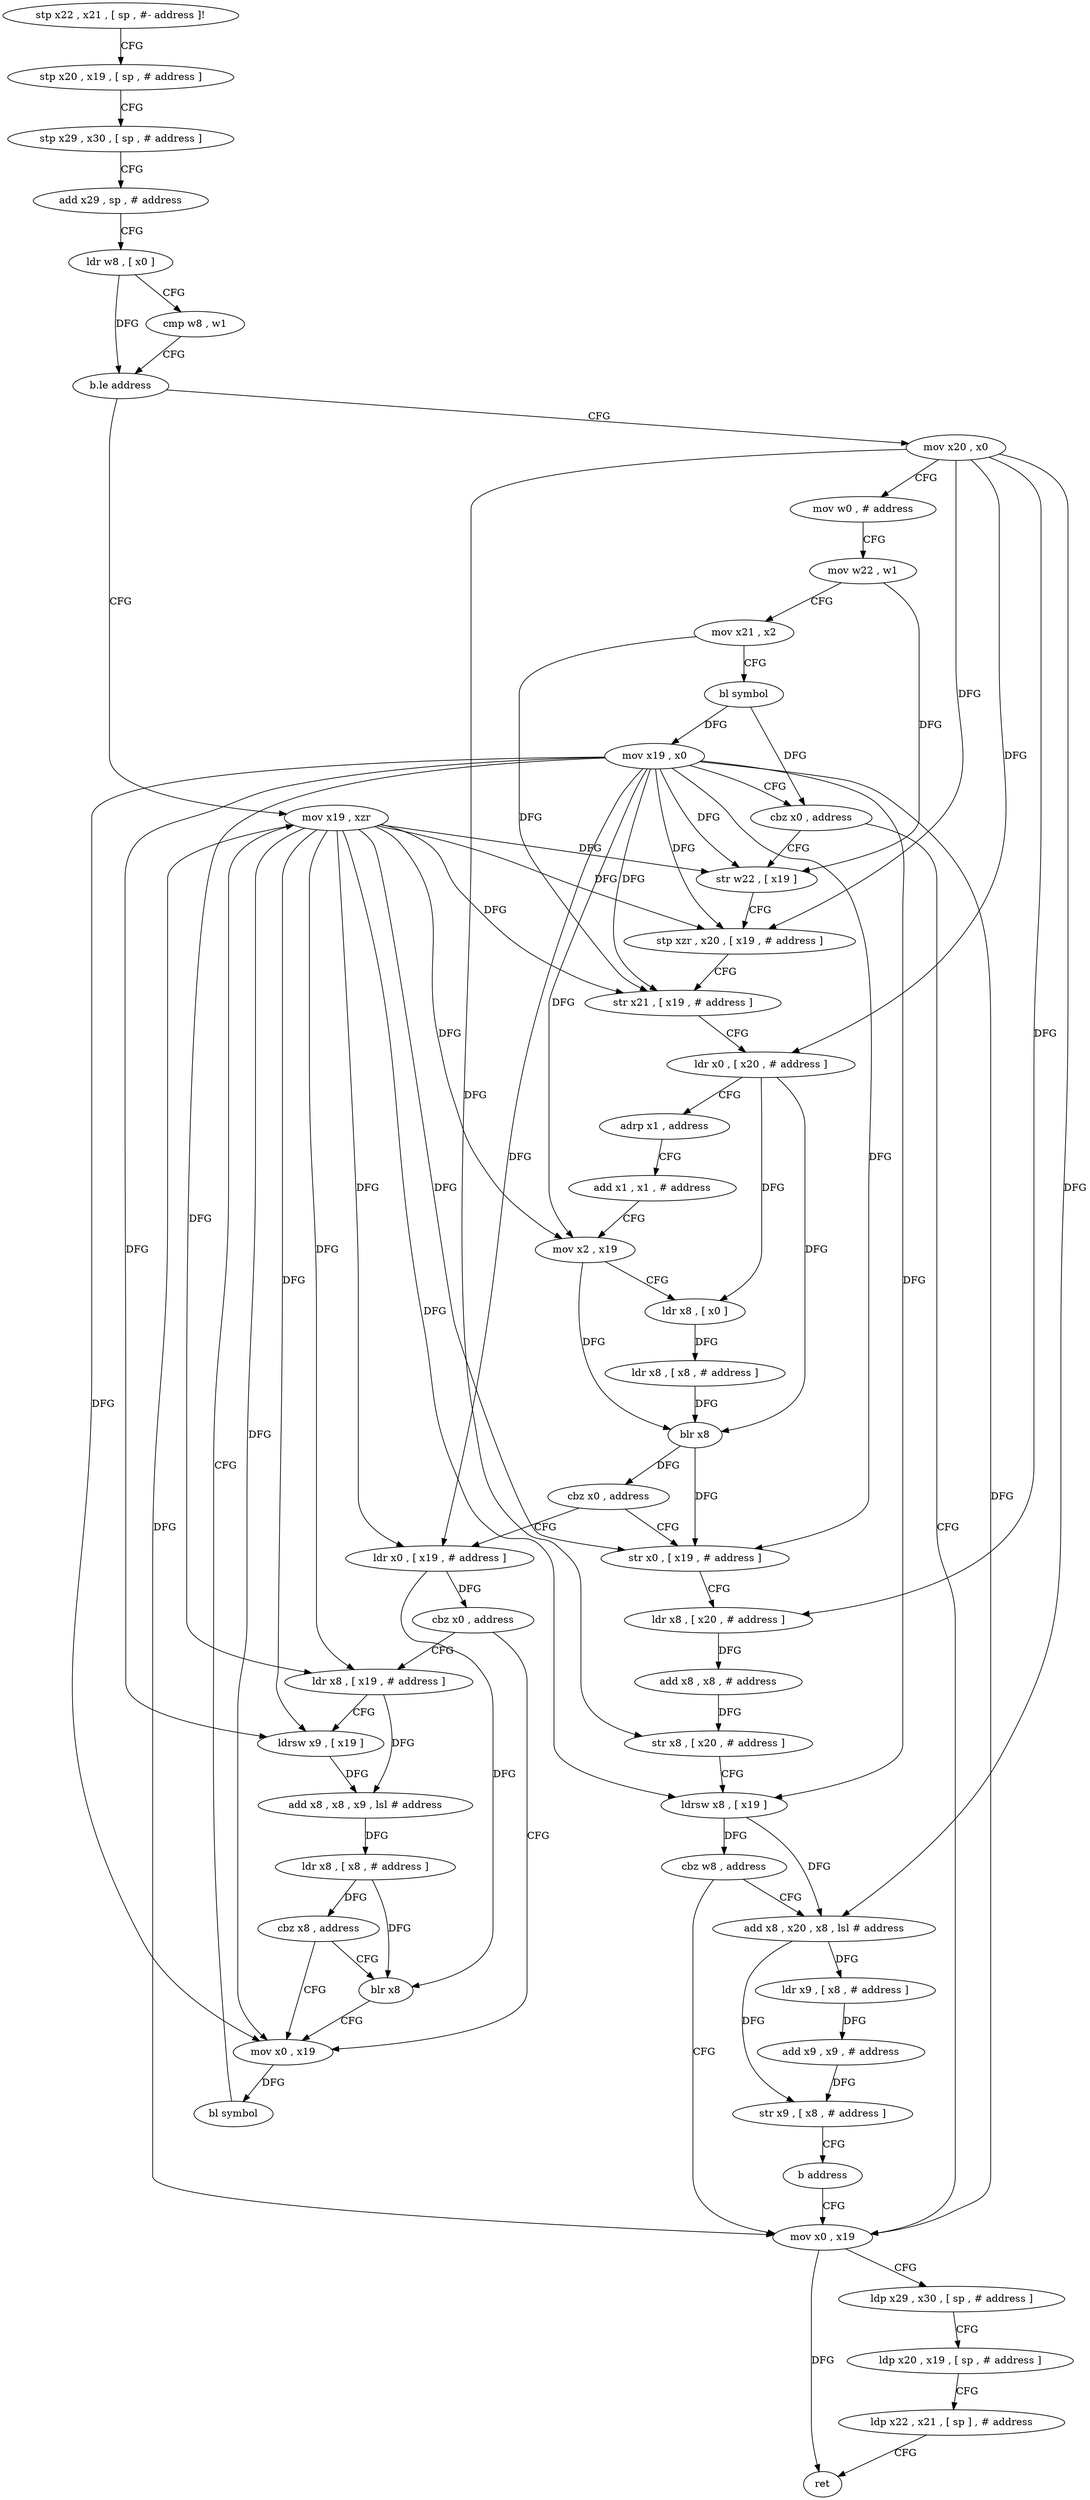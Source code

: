 digraph "func" {
"69200" [label = "stp x22 , x21 , [ sp , #- address ]!" ]
"69204" [label = "stp x20 , x19 , [ sp , # address ]" ]
"69208" [label = "stp x29 , x30 , [ sp , # address ]" ]
"69212" [label = "add x29 , sp , # address" ]
"69216" [label = "ldr w8 , [ x0 ]" ]
"69220" [label = "cmp w8 , w1" ]
"69224" [label = "b.le address" ]
"69384" [label = "mov x19 , xzr" ]
"69228" [label = "mov x20 , x0" ]
"69388" [label = "mov x0 , x19" ]
"69232" [label = "mov w0 , # address" ]
"69236" [label = "mov w22 , w1" ]
"69240" [label = "mov x21 , x2" ]
"69244" [label = "bl symbol" ]
"69248" [label = "mov x19 , x0" ]
"69252" [label = "cbz x0 , address" ]
"69256" [label = "str w22 , [ x19 ]" ]
"69392" [label = "ldp x29 , x30 , [ sp , # address ]" ]
"69396" [label = "ldp x20 , x19 , [ sp , # address ]" ]
"69400" [label = "ldp x22 , x21 , [ sp ] , # address" ]
"69404" [label = "ret" ]
"69260" [label = "stp xzr , x20 , [ x19 , # address ]" ]
"69264" [label = "str x21 , [ x19 , # address ]" ]
"69268" [label = "ldr x0 , [ x20 , # address ]" ]
"69272" [label = "adrp x1 , address" ]
"69276" [label = "add x1 , x1 , # address" ]
"69280" [label = "mov x2 , x19" ]
"69284" [label = "ldr x8 , [ x0 ]" ]
"69288" [label = "ldr x8 , [ x8 , # address ]" ]
"69292" [label = "blr x8" ]
"69296" [label = "cbz x0 , address" ]
"69344" [label = "ldr x0 , [ x19 , # address ]" ]
"69300" [label = "str x0 , [ x19 , # address ]" ]
"69348" [label = "cbz x0 , address" ]
"69376" [label = "mov x0 , x19" ]
"69352" [label = "ldr x8 , [ x19 , # address ]" ]
"69304" [label = "ldr x8 , [ x20 , # address ]" ]
"69308" [label = "add x8 , x8 , # address" ]
"69312" [label = "str x8 , [ x20 , # address ]" ]
"69316" [label = "ldrsw x8 , [ x19 ]" ]
"69320" [label = "cbz w8 , address" ]
"69324" [label = "add x8 , x20 , x8 , lsl # address" ]
"69380" [label = "bl symbol" ]
"69356" [label = "ldrsw x9 , [ x19 ]" ]
"69360" [label = "add x8 , x8 , x9 , lsl # address" ]
"69364" [label = "ldr x8 , [ x8 , # address ]" ]
"69368" [label = "cbz x8 , address" ]
"69372" [label = "blr x8" ]
"69328" [label = "ldr x9 , [ x8 , # address ]" ]
"69332" [label = "add x9 , x9 , # address" ]
"69336" [label = "str x9 , [ x8 , # address ]" ]
"69340" [label = "b address" ]
"69200" -> "69204" [ label = "CFG" ]
"69204" -> "69208" [ label = "CFG" ]
"69208" -> "69212" [ label = "CFG" ]
"69212" -> "69216" [ label = "CFG" ]
"69216" -> "69220" [ label = "CFG" ]
"69216" -> "69224" [ label = "DFG" ]
"69220" -> "69224" [ label = "CFG" ]
"69224" -> "69384" [ label = "CFG" ]
"69224" -> "69228" [ label = "CFG" ]
"69384" -> "69388" [ label = "DFG" ]
"69384" -> "69256" [ label = "DFG" ]
"69384" -> "69260" [ label = "DFG" ]
"69384" -> "69264" [ label = "DFG" ]
"69384" -> "69280" [ label = "DFG" ]
"69384" -> "69344" [ label = "DFG" ]
"69384" -> "69300" [ label = "DFG" ]
"69384" -> "69316" [ label = "DFG" ]
"69384" -> "69376" [ label = "DFG" ]
"69384" -> "69352" [ label = "DFG" ]
"69384" -> "69356" [ label = "DFG" ]
"69228" -> "69232" [ label = "CFG" ]
"69228" -> "69260" [ label = "DFG" ]
"69228" -> "69268" [ label = "DFG" ]
"69228" -> "69304" [ label = "DFG" ]
"69228" -> "69312" [ label = "DFG" ]
"69228" -> "69324" [ label = "DFG" ]
"69388" -> "69392" [ label = "CFG" ]
"69388" -> "69404" [ label = "DFG" ]
"69232" -> "69236" [ label = "CFG" ]
"69236" -> "69240" [ label = "CFG" ]
"69236" -> "69256" [ label = "DFG" ]
"69240" -> "69244" [ label = "CFG" ]
"69240" -> "69264" [ label = "DFG" ]
"69244" -> "69248" [ label = "DFG" ]
"69244" -> "69252" [ label = "DFG" ]
"69248" -> "69252" [ label = "CFG" ]
"69248" -> "69388" [ label = "DFG" ]
"69248" -> "69256" [ label = "DFG" ]
"69248" -> "69260" [ label = "DFG" ]
"69248" -> "69264" [ label = "DFG" ]
"69248" -> "69280" [ label = "DFG" ]
"69248" -> "69344" [ label = "DFG" ]
"69248" -> "69300" [ label = "DFG" ]
"69248" -> "69316" [ label = "DFG" ]
"69248" -> "69376" [ label = "DFG" ]
"69248" -> "69352" [ label = "DFG" ]
"69248" -> "69356" [ label = "DFG" ]
"69252" -> "69388" [ label = "CFG" ]
"69252" -> "69256" [ label = "CFG" ]
"69256" -> "69260" [ label = "CFG" ]
"69392" -> "69396" [ label = "CFG" ]
"69396" -> "69400" [ label = "CFG" ]
"69400" -> "69404" [ label = "CFG" ]
"69260" -> "69264" [ label = "CFG" ]
"69264" -> "69268" [ label = "CFG" ]
"69268" -> "69272" [ label = "CFG" ]
"69268" -> "69284" [ label = "DFG" ]
"69268" -> "69292" [ label = "DFG" ]
"69272" -> "69276" [ label = "CFG" ]
"69276" -> "69280" [ label = "CFG" ]
"69280" -> "69284" [ label = "CFG" ]
"69280" -> "69292" [ label = "DFG" ]
"69284" -> "69288" [ label = "DFG" ]
"69288" -> "69292" [ label = "DFG" ]
"69292" -> "69296" [ label = "DFG" ]
"69292" -> "69300" [ label = "DFG" ]
"69296" -> "69344" [ label = "CFG" ]
"69296" -> "69300" [ label = "CFG" ]
"69344" -> "69348" [ label = "DFG" ]
"69344" -> "69372" [ label = "DFG" ]
"69300" -> "69304" [ label = "CFG" ]
"69348" -> "69376" [ label = "CFG" ]
"69348" -> "69352" [ label = "CFG" ]
"69376" -> "69380" [ label = "DFG" ]
"69352" -> "69356" [ label = "CFG" ]
"69352" -> "69360" [ label = "DFG" ]
"69304" -> "69308" [ label = "DFG" ]
"69308" -> "69312" [ label = "DFG" ]
"69312" -> "69316" [ label = "CFG" ]
"69316" -> "69320" [ label = "DFG" ]
"69316" -> "69324" [ label = "DFG" ]
"69320" -> "69388" [ label = "CFG" ]
"69320" -> "69324" [ label = "CFG" ]
"69324" -> "69328" [ label = "DFG" ]
"69324" -> "69336" [ label = "DFG" ]
"69380" -> "69384" [ label = "CFG" ]
"69356" -> "69360" [ label = "DFG" ]
"69360" -> "69364" [ label = "DFG" ]
"69364" -> "69368" [ label = "DFG" ]
"69364" -> "69372" [ label = "DFG" ]
"69368" -> "69376" [ label = "CFG" ]
"69368" -> "69372" [ label = "CFG" ]
"69372" -> "69376" [ label = "CFG" ]
"69328" -> "69332" [ label = "DFG" ]
"69332" -> "69336" [ label = "DFG" ]
"69336" -> "69340" [ label = "CFG" ]
"69340" -> "69388" [ label = "CFG" ]
}
